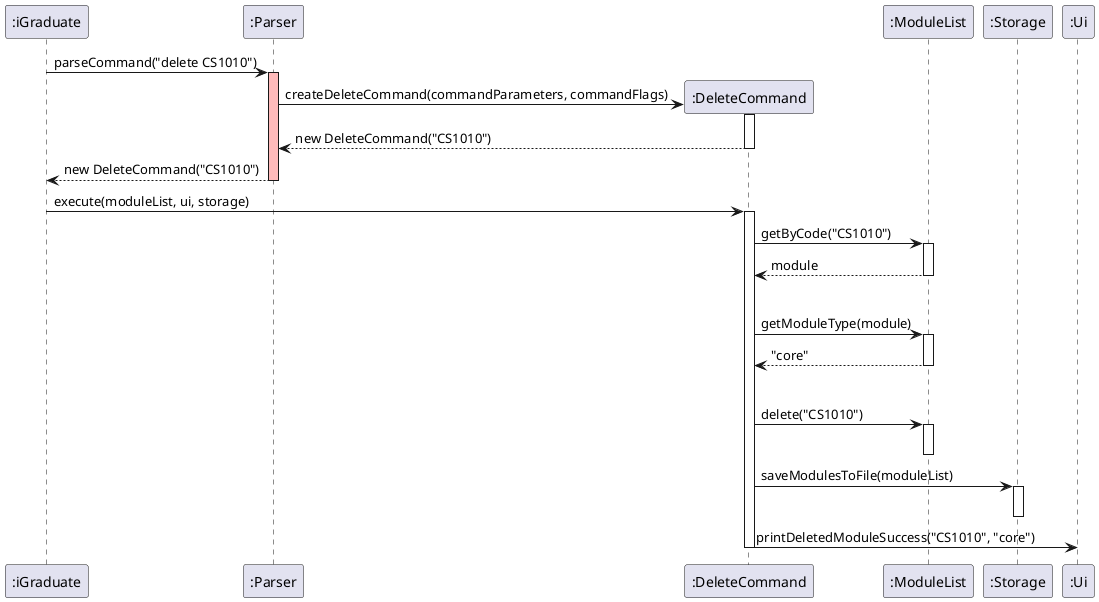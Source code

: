 @startuml
participant ":iGraduate" as iGraduate
participant ":Parser" as Parser
participant ":DeleteCommand" as DeleteCommand
participant ":ModuleList" as ModuleList
participant ":Storage" as Storage
participant ":Ui" as Ui

iGraduate -> Parser: parseCommand("delete CS1010")
activate Parser #FFBBBB

create DeleteCommand
Parser -> DeleteCommand: createDeleteCommand(commandParameters, commandFlags)
activate DeleteCommand
DeleteCommand --> Parser: new DeleteCommand("CS1010")
deactivate DeleteCommand

Parser --> iGraduate: new DeleteCommand("CS1010")
deactivate Parser

iGraduate -> DeleteCommand: execute(moduleList, ui, storage)
activate DeleteCommand

DeleteCommand -> ModuleList: getByCode("CS1010")
activate ModuleList
ModuleList --> DeleteCommand: module
deactivate ModuleList

ModuleList -[hidden]-> ModuleList
DeleteCommand -> ModuleList: getModuleType(module)
activate ModuleList
ModuleList --> DeleteCommand: "core"
deactivate ModuleList

ModuleList -[hidden]-> ModuleList
DeleteCommand -> ModuleList: delete("CS1010")
activate ModuleList
deactivate ModuleList

DeleteCommand -> Storage: saveModulesToFile(moduleList)
activate Storage
deactivate Storage

DeleteCommand -> Ui: printDeletedModuleSuccess("CS1010", "core")
deactivate DeleteCommand
@enduml